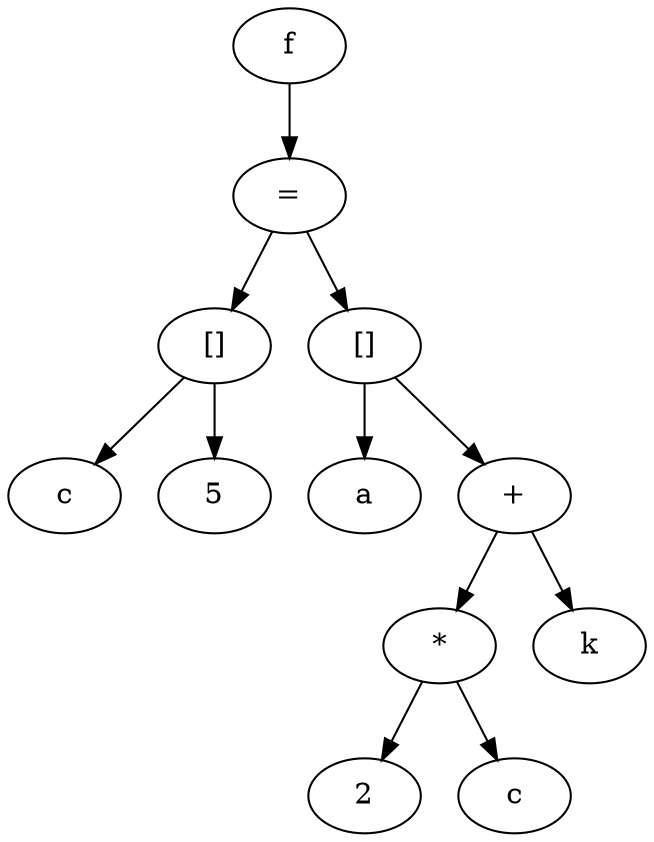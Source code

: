digraph {
x55a1dc5600f0 -> x55a1dc560010
x55a1dc560010 -> x55a1dc55f7d0
x55a1dc560010 -> x55a1dc55ff30
x55a1dc55f7d0 -> x55a1dc55f760
x55a1dc55f7d0 -> x55a1dc55f680
x55a1dc55ff30 -> x55a1dc55fec0
x55a1dc55ff30 -> x55a1dc55fe50
x55a1dc55fe50 -> x55a1dc55fc70
x55a1dc55fe50 -> x55a1dc55fde0
x55a1dc55fc70 -> x55a1dc55fa20
x55a1dc55fc70 -> x55a1dc55fc00
x55a1dc5600f0 [label="f"];
x55a1dc560010 [label="="];
x55a1dc55f7d0 [label="[]"];
x55a1dc55f760 [label="c"];
x55a1dc55f680 [label="5"];
x55a1dc55ff30 [label="[]"];
x55a1dc55fec0 [label="a"];
x55a1dc55fe50 [label="+"];
x55a1dc55fc70 [label="*"];
x55a1dc55fa20 [label="2"];
x55a1dc55fc00 [label="c"];
x55a1dc55fde0 [label="k"];
}
